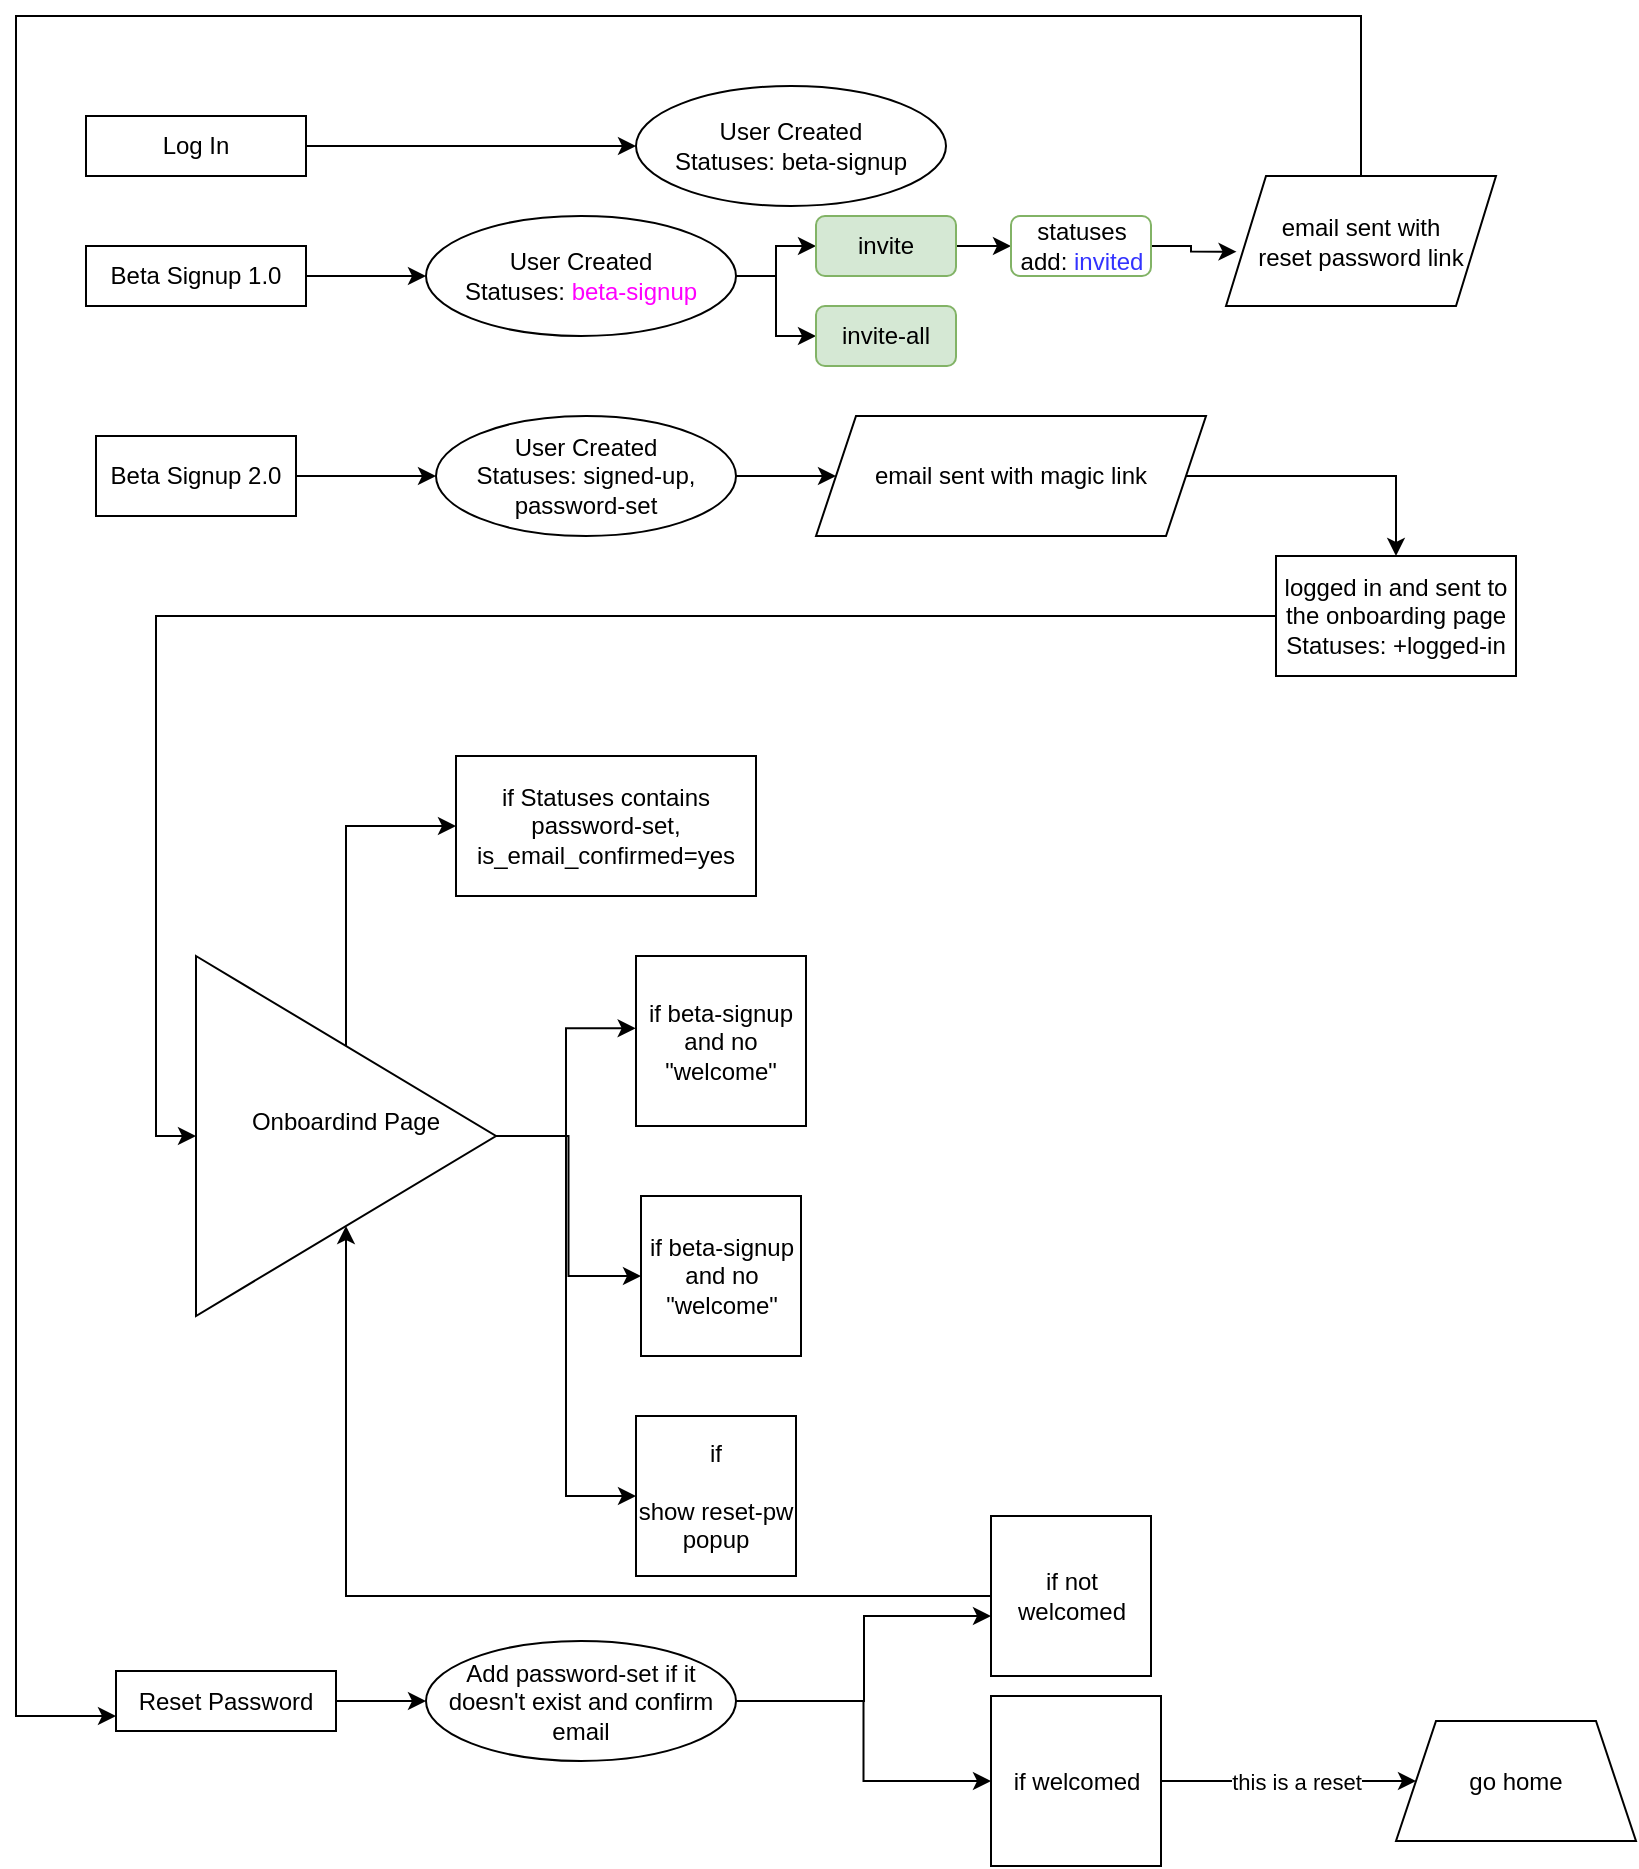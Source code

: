 <mxfile version="20.0.3" type="github"><diagram id="9TZBVGrTHEIjq8n9u4WU" name="Page-1"><mxGraphModel dx="1030" dy="1722" grid="1" gridSize="10" guides="1" tooltips="1" connect="1" arrows="1" fold="1" page="1" pageScale="1" pageWidth="850" pageHeight="1100" math="0" shadow="0"><root><mxCell id="0"/><mxCell id="1" parent="0"/><mxCell id="HXzdCxORST3lZqe2nysO-4" value="" style="edgeStyle=orthogonalEdgeStyle;rounded=0;orthogonalLoop=1;jettySize=auto;html=1;" edge="1" parent="1" source="HXzdCxORST3lZqe2nysO-1" target="HXzdCxORST3lZqe2nysO-3"><mxGeometry relative="1" as="geometry"/></mxCell><mxCell id="HXzdCxORST3lZqe2nysO-1" value="Beta Signup 1.0" style="rounded=0;whiteSpace=wrap;html=1;" vertex="1" parent="1"><mxGeometry x="65" y="95" width="110" height="30" as="geometry"/></mxCell><mxCell id="HXzdCxORST3lZqe2nysO-6" value="" style="edgeStyle=orthogonalEdgeStyle;rounded=0;orthogonalLoop=1;jettySize=auto;html=1;" edge="1" parent="1" source="HXzdCxORST3lZqe2nysO-2" target="HXzdCxORST3lZqe2nysO-5"><mxGeometry relative="1" as="geometry"/></mxCell><mxCell id="HXzdCxORST3lZqe2nysO-2" value="Beta Signup 2.0" style="rounded=0;whiteSpace=wrap;html=1;" vertex="1" parent="1"><mxGeometry x="70" y="190" width="100" height="40" as="geometry"/></mxCell><mxCell id="HXzdCxORST3lZqe2nysO-49" style="edgeStyle=orthogonalEdgeStyle;rounded=0;orthogonalLoop=1;jettySize=auto;html=1;entryX=0;entryY=0.5;entryDx=0;entryDy=0;" edge="1" parent="1" source="HXzdCxORST3lZqe2nysO-3" target="HXzdCxORST3lZqe2nysO-29"><mxGeometry relative="1" as="geometry"/></mxCell><mxCell id="HXzdCxORST3lZqe2nysO-50" style="edgeStyle=orthogonalEdgeStyle;rounded=0;orthogonalLoop=1;jettySize=auto;html=1;entryX=0;entryY=0.5;entryDx=0;entryDy=0;fontColor=#3333FF;" edge="1" parent="1" source="HXzdCxORST3lZqe2nysO-3" target="HXzdCxORST3lZqe2nysO-30"><mxGeometry relative="1" as="geometry"/></mxCell><mxCell id="HXzdCxORST3lZqe2nysO-3" value="User Created&lt;br&gt;Statuses: &lt;font color=&quot;#ff00ff&quot;&gt;beta-signup&lt;/font&gt;" style="ellipse;whiteSpace=wrap;html=1;rounded=0;" vertex="1" parent="1"><mxGeometry x="235" y="80" width="155" height="60" as="geometry"/></mxCell><mxCell id="HXzdCxORST3lZqe2nysO-8" value="" style="edgeStyle=orthogonalEdgeStyle;rounded=0;orthogonalLoop=1;jettySize=auto;html=1;" edge="1" parent="1" source="HXzdCxORST3lZqe2nysO-5" target="HXzdCxORST3lZqe2nysO-7"><mxGeometry relative="1" as="geometry"/></mxCell><mxCell id="HXzdCxORST3lZqe2nysO-5" value="User Created&lt;br&gt;Statuses: signed-up, password-set" style="ellipse;whiteSpace=wrap;html=1;rounded=0;" vertex="1" parent="1"><mxGeometry x="240" y="180" width="150" height="60" as="geometry"/></mxCell><mxCell id="HXzdCxORST3lZqe2nysO-10" value="" style="edgeStyle=orthogonalEdgeStyle;rounded=0;orthogonalLoop=1;jettySize=auto;html=1;" edge="1" parent="1" source="HXzdCxORST3lZqe2nysO-7" target="HXzdCxORST3lZqe2nysO-9"><mxGeometry relative="1" as="geometry"/></mxCell><mxCell id="HXzdCxORST3lZqe2nysO-7" value="email sent with magic link" style="shape=parallelogram;perimeter=parallelogramPerimeter;whiteSpace=wrap;html=1;fixedSize=1;rounded=0;" vertex="1" parent="1"><mxGeometry x="430" y="180" width="195" height="60" as="geometry"/></mxCell><mxCell id="HXzdCxORST3lZqe2nysO-12" value="" style="edgeStyle=orthogonalEdgeStyle;rounded=0;orthogonalLoop=1;jettySize=auto;html=1;entryX=0;entryY=0.5;entryDx=0;entryDy=0;" edge="1" parent="1" source="HXzdCxORST3lZqe2nysO-9" target="HXzdCxORST3lZqe2nysO-13"><mxGeometry relative="1" as="geometry"><mxPoint x="720" y="390" as="targetPoint"/></mxGeometry></mxCell><mxCell id="HXzdCxORST3lZqe2nysO-9" value="logged in and sent to the onboarding page&lt;br&gt;Statuses: +logged-in" style="whiteSpace=wrap;html=1;rounded=0;" vertex="1" parent="1"><mxGeometry x="660" y="250" width="120" height="60" as="geometry"/></mxCell><mxCell id="HXzdCxORST3lZqe2nysO-18" style="edgeStyle=orthogonalEdgeStyle;rounded=0;orthogonalLoop=1;jettySize=auto;html=1;entryX=0;entryY=0.5;entryDx=0;entryDy=0;" edge="1" parent="1" source="HXzdCxORST3lZqe2nysO-13" target="HXzdCxORST3lZqe2nysO-17"><mxGeometry relative="1" as="geometry"/></mxCell><mxCell id="HXzdCxORST3lZqe2nysO-21" style="edgeStyle=orthogonalEdgeStyle;rounded=0;orthogonalLoop=1;jettySize=auto;html=1;entryX=-0.002;entryY=0.425;entryDx=0;entryDy=0;entryPerimeter=0;" edge="1" parent="1" source="HXzdCxORST3lZqe2nysO-13" target="HXzdCxORST3lZqe2nysO-15"><mxGeometry relative="1" as="geometry"/></mxCell><mxCell id="HXzdCxORST3lZqe2nysO-22" style="edgeStyle=orthogonalEdgeStyle;rounded=0;orthogonalLoop=1;jettySize=auto;html=1;" edge="1" parent="1" source="HXzdCxORST3lZqe2nysO-13" target="HXzdCxORST3lZqe2nysO-16"><mxGeometry relative="1" as="geometry"/></mxCell><mxCell id="HXzdCxORST3lZqe2nysO-24" style="edgeStyle=orthogonalEdgeStyle;rounded=0;orthogonalLoop=1;jettySize=auto;html=1;entryX=0;entryY=0.5;entryDx=0;entryDy=0;" edge="1" parent="1" source="HXzdCxORST3lZqe2nysO-13" target="HXzdCxORST3lZqe2nysO-23"><mxGeometry relative="1" as="geometry"/></mxCell><mxCell id="HXzdCxORST3lZqe2nysO-13" value="Onboardind Page&lt;br&gt;&lt;br&gt;" style="triangle;whiteSpace=wrap;html=1;" vertex="1" parent="1"><mxGeometry x="120" y="450" width="150" height="180" as="geometry"/></mxCell><mxCell id="HXzdCxORST3lZqe2nysO-15" value="if beta-signup and no &quot;welcome&quot;" style="whiteSpace=wrap;html=1;aspect=fixed;" vertex="1" parent="1"><mxGeometry x="340" y="450" width="85" height="85" as="geometry"/></mxCell><mxCell id="HXzdCxORST3lZqe2nysO-16" value="if beta-signup and no &quot;welcome&quot;" style="whiteSpace=wrap;html=1;aspect=fixed;" vertex="1" parent="1"><mxGeometry x="342.5" y="570" width="80" height="80" as="geometry"/></mxCell><mxCell id="HXzdCxORST3lZqe2nysO-17" value="if Statuses contains password-set, is_email_confirmed=yes" style="whiteSpace=wrap;html=1;" vertex="1" parent="1"><mxGeometry x="250" y="350" width="150" height="70" as="geometry"/></mxCell><mxCell id="HXzdCxORST3lZqe2nysO-23" value="if &lt;br&gt;&lt;br&gt;show reset-pw popup" style="whiteSpace=wrap;html=1;aspect=fixed;" vertex="1" parent="1"><mxGeometry x="340" y="680" width="80" height="80" as="geometry"/></mxCell><mxCell id="HXzdCxORST3lZqe2nysO-26" value="" style="edgeStyle=orthogonalEdgeStyle;rounded=0;orthogonalLoop=1;jettySize=auto;html=1;entryX=0;entryY=0.5;entryDx=0;entryDy=0;" edge="1" parent="1" source="HXzdCxORST3lZqe2nysO-25" target="HXzdCxORST3lZqe2nysO-27"><mxGeometry relative="1" as="geometry"><mxPoint x="340" y="50" as="targetPoint"/></mxGeometry></mxCell><mxCell id="HXzdCxORST3lZqe2nysO-25" value="Log In" style="rounded=0;whiteSpace=wrap;html=1;" vertex="1" parent="1"><mxGeometry x="65" y="30" width="110" height="30" as="geometry"/></mxCell><mxCell id="HXzdCxORST3lZqe2nysO-27" value="User Created&lt;br&gt;Statuses: beta-signup" style="ellipse;whiteSpace=wrap;html=1;rounded=0;" vertex="1" parent="1"><mxGeometry x="340" y="15" width="155" height="60" as="geometry"/></mxCell><mxCell id="HXzdCxORST3lZqe2nysO-32" value="" style="edgeStyle=orthogonalEdgeStyle;rounded=0;orthogonalLoop=1;jettySize=auto;html=1;" edge="1" parent="1" source="HXzdCxORST3lZqe2nysO-29" target="HXzdCxORST3lZqe2nysO-31"><mxGeometry relative="1" as="geometry"/></mxCell><mxCell id="HXzdCxORST3lZqe2nysO-29" value="invite" style="rounded=1;whiteSpace=wrap;html=1;fillColor=#d5e8d4;strokeColor=#82b366;" vertex="1" parent="1"><mxGeometry x="430" y="80" width="70" height="30" as="geometry"/></mxCell><mxCell id="HXzdCxORST3lZqe2nysO-30" value="invite-all" style="rounded=1;whiteSpace=wrap;html=1;fillColor=#d5e8d4;strokeColor=#82b366;" vertex="1" parent="1"><mxGeometry x="430" y="125" width="70" height="30" as="geometry"/></mxCell><mxCell id="HXzdCxORST3lZqe2nysO-34" value="" style="edgeStyle=orthogonalEdgeStyle;rounded=0;orthogonalLoop=1;jettySize=auto;html=1;entryX=0.039;entryY=0.582;entryDx=0;entryDy=0;entryPerimeter=0;" edge="1" parent="1" source="HXzdCxORST3lZqe2nysO-31" target="HXzdCxORST3lZqe2nysO-35"><mxGeometry relative="1" as="geometry"><mxPoint x="665.0" y="95" as="targetPoint"/></mxGeometry></mxCell><mxCell id="HXzdCxORST3lZqe2nysO-31" value="statuses add: &lt;font color=&quot;#3333ff&quot;&gt;invited&lt;/font&gt;" style="rounded=1;whiteSpace=wrap;html=1;fillColor=#FFFFFF;strokeColor=#82b366;" vertex="1" parent="1"><mxGeometry x="527.5" y="80" width="70" height="30" as="geometry"/></mxCell><mxCell id="HXzdCxORST3lZqe2nysO-51" style="edgeStyle=orthogonalEdgeStyle;rounded=0;orthogonalLoop=1;jettySize=auto;html=1;entryX=0;entryY=0.75;entryDx=0;entryDy=0;fontColor=#3333FF;" edge="1" parent="1" source="HXzdCxORST3lZqe2nysO-35" target="HXzdCxORST3lZqe2nysO-36"><mxGeometry relative="1" as="geometry"><Array as="points"><mxPoint x="702" y="-20"/><mxPoint x="30" y="-20"/><mxPoint x="30" y="830"/></Array></mxGeometry></mxCell><mxCell id="HXzdCxORST3lZqe2nysO-35" value="email sent with &lt;br&gt;reset password link" style="shape=parallelogram;perimeter=parallelogramPerimeter;whiteSpace=wrap;html=1;fixedSize=1;rounded=0;" vertex="1" parent="1"><mxGeometry x="635" y="60" width="135" height="65" as="geometry"/></mxCell><mxCell id="HXzdCxORST3lZqe2nysO-38" style="edgeStyle=orthogonalEdgeStyle;rounded=0;orthogonalLoop=1;jettySize=auto;html=1;entryX=0;entryY=0.5;entryDx=0;entryDy=0;" edge="1" parent="1" source="HXzdCxORST3lZqe2nysO-36" target="HXzdCxORST3lZqe2nysO-37"><mxGeometry relative="1" as="geometry"/></mxCell><mxCell id="HXzdCxORST3lZqe2nysO-36" value="Reset Password" style="rounded=0;whiteSpace=wrap;html=1;" vertex="1" parent="1"><mxGeometry x="80" y="807.5" width="110" height="30" as="geometry"/></mxCell><mxCell id="HXzdCxORST3lZqe2nysO-44" style="edgeStyle=orthogonalEdgeStyle;rounded=0;orthogonalLoop=1;jettySize=auto;html=1;" edge="1" parent="1" source="HXzdCxORST3lZqe2nysO-37" target="HXzdCxORST3lZqe2nysO-40"><mxGeometry relative="1" as="geometry"><Array as="points"><mxPoint x="454" y="822"/><mxPoint x="454" y="780"/></Array></mxGeometry></mxCell><mxCell id="HXzdCxORST3lZqe2nysO-45" style="edgeStyle=orthogonalEdgeStyle;rounded=0;orthogonalLoop=1;jettySize=auto;html=1;entryX=0;entryY=0.5;entryDx=0;entryDy=0;" edge="1" parent="1" source="HXzdCxORST3lZqe2nysO-37" target="HXzdCxORST3lZqe2nysO-39"><mxGeometry relative="1" as="geometry"/></mxCell><mxCell id="HXzdCxORST3lZqe2nysO-37" value="Add password-set if it doesn't exist and confirm email" style="ellipse;whiteSpace=wrap;html=1;rounded=0;" vertex="1" parent="1"><mxGeometry x="235" y="792.5" width="155" height="60" as="geometry"/></mxCell><mxCell id="HXzdCxORST3lZqe2nysO-42" value="" style="edgeStyle=orthogonalEdgeStyle;rounded=0;orthogonalLoop=1;jettySize=auto;html=1;" edge="1" parent="1" source="HXzdCxORST3lZqe2nysO-39" target="HXzdCxORST3lZqe2nysO-41"><mxGeometry relative="1" as="geometry"/></mxCell><mxCell id="HXzdCxORST3lZqe2nysO-46" value="this is a reset" style="edgeLabel;html=1;align=center;verticalAlign=middle;resizable=0;points=[];" vertex="1" connectable="0" parent="HXzdCxORST3lZqe2nysO-42"><mxGeometry x="-0.301" relative="1" as="geometry"><mxPoint x="23" as="offset"/></mxGeometry></mxCell><mxCell id="HXzdCxORST3lZqe2nysO-39" value="if welcomed" style="whiteSpace=wrap;html=1;aspect=fixed;" vertex="1" parent="1"><mxGeometry x="517.5" y="820" width="85" height="85" as="geometry"/></mxCell><mxCell id="HXzdCxORST3lZqe2nysO-43" style="edgeStyle=orthogonalEdgeStyle;rounded=0;orthogonalLoop=1;jettySize=auto;html=1;" edge="1" parent="1" source="HXzdCxORST3lZqe2nysO-40" target="HXzdCxORST3lZqe2nysO-13"><mxGeometry relative="1" as="geometry"/></mxCell><mxCell id="HXzdCxORST3lZqe2nysO-40" value="if not welcomed" style="whiteSpace=wrap;html=1;aspect=fixed;" vertex="1" parent="1"><mxGeometry x="517.5" y="730" width="80" height="80" as="geometry"/></mxCell><mxCell id="HXzdCxORST3lZqe2nysO-41" value="go home" style="shape=trapezoid;perimeter=trapezoidPerimeter;whiteSpace=wrap;html=1;fixedSize=1;" vertex="1" parent="1"><mxGeometry x="720" y="832.5" width="120" height="60" as="geometry"/></mxCell></root></mxGraphModel></diagram></mxfile>